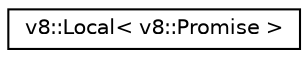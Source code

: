 digraph "Graphical Class Hierarchy"
{
  edge [fontname="Helvetica",fontsize="10",labelfontname="Helvetica",labelfontsize="10"];
  node [fontname="Helvetica",fontsize="10",shape=record];
  rankdir="LR";
  Node1 [label="v8::Local\< v8::Promise \>",height=0.2,width=0.4,color="black", fillcolor="white", style="filled",URL="$classv8_1_1Local.html"];
}
